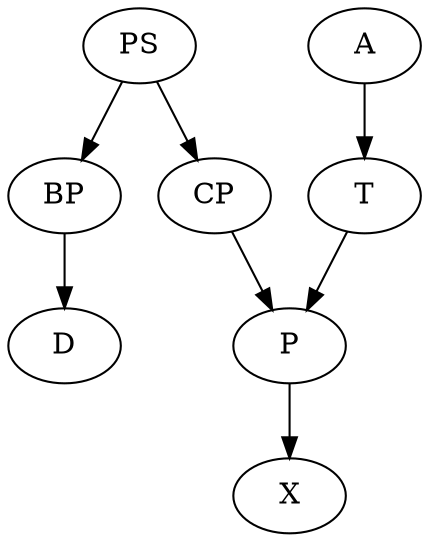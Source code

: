 digraph {
	S [label=PS]
	C [label=CP]
	B [label=BP]
	P [label=P]
	D [label=D]
	T [label=T]
	X [label=X]
	A [label=A]
	S -> C
	S -> B
	C -> P
	B -> D
	P -> X
	T -> P
	A -> T
}

